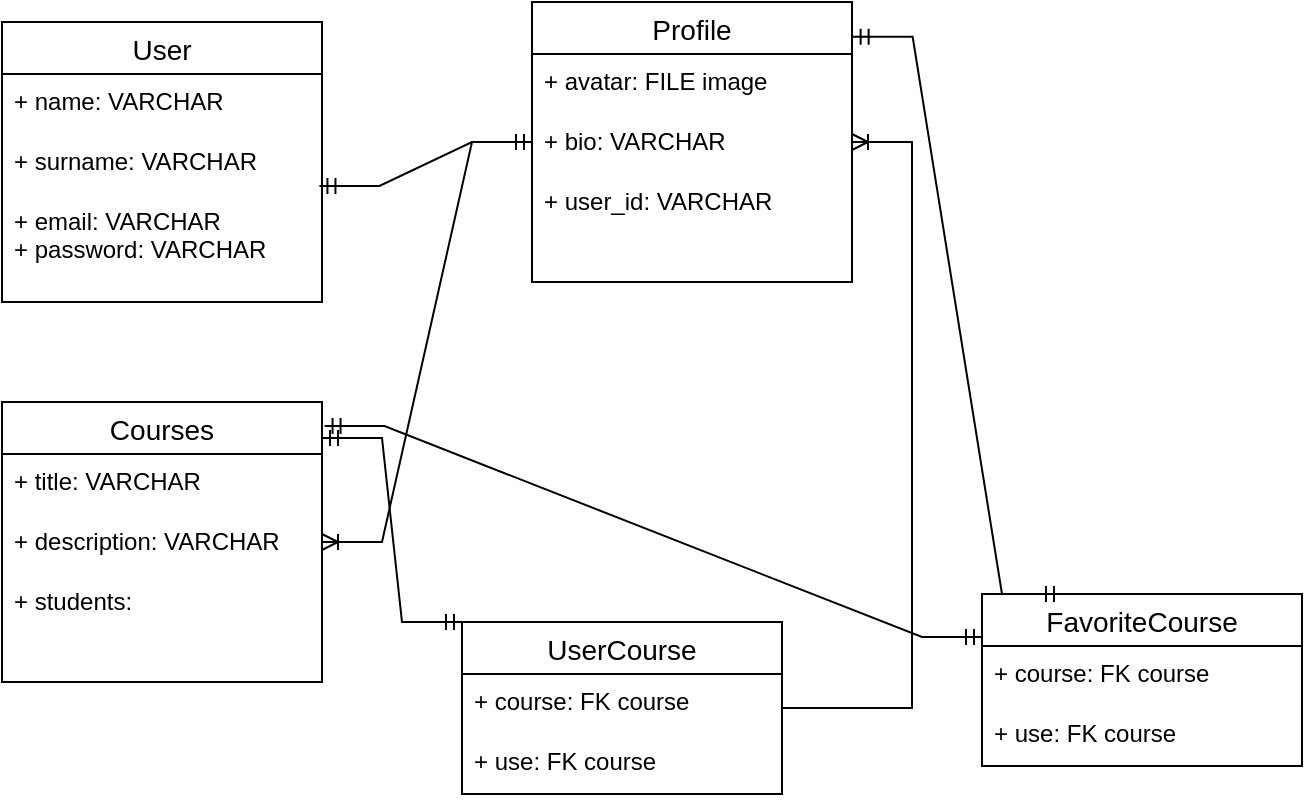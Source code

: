<mxfile version="21.1.6" type="github">
  <diagram id="R2lEEEUBdFMjLlhIrx00" name="Page-1">
    <mxGraphModel dx="794" dy="470" grid="1" gridSize="10" guides="1" tooltips="1" connect="1" arrows="1" fold="1" page="1" pageScale="1" pageWidth="850" pageHeight="1100" math="0" shadow="0" extFonts="Permanent Marker^https://fonts.googleapis.com/css?family=Permanent+Marker">
      <root>
        <mxCell id="0" />
        <mxCell id="1" parent="0" />
        <mxCell id="Ao-StkAQMF5jGCAsjlWh-3" value="User" style="swimlane;fontStyle=0;childLayout=stackLayout;horizontal=1;startSize=26;horizontalStack=0;resizeParent=1;resizeParentMax=0;resizeLast=0;collapsible=1;marginBottom=0;align=center;fontSize=14;" vertex="1" parent="1">
          <mxGeometry x="80" y="100" width="160" height="140" as="geometry" />
        </mxCell>
        <mxCell id="Ao-StkAQMF5jGCAsjlWh-4" value="+ name: VARCHAR" style="text;strokeColor=none;fillColor=none;spacingLeft=4;spacingRight=4;overflow=hidden;rotatable=0;points=[[0,0.5],[1,0.5]];portConstraint=eastwest;fontSize=12;whiteSpace=wrap;html=1;" vertex="1" parent="Ao-StkAQMF5jGCAsjlWh-3">
          <mxGeometry y="26" width="160" height="30" as="geometry" />
        </mxCell>
        <mxCell id="Ao-StkAQMF5jGCAsjlWh-5" value="+ surname: VARCHAR" style="text;strokeColor=none;fillColor=none;spacingLeft=4;spacingRight=4;overflow=hidden;rotatable=0;points=[[0,0.5],[1,0.5]];portConstraint=eastwest;fontSize=12;whiteSpace=wrap;html=1;" vertex="1" parent="Ao-StkAQMF5jGCAsjlWh-3">
          <mxGeometry y="56" width="160" height="30" as="geometry" />
        </mxCell>
        <mxCell id="Ao-StkAQMF5jGCAsjlWh-6" value="+ email: VARCHAR&lt;br&gt;+ password: VARCHAR" style="text;strokeColor=none;fillColor=none;spacingLeft=4;spacingRight=4;overflow=hidden;rotatable=0;points=[[0,0.5],[1,0.5]];portConstraint=eastwest;fontSize=12;whiteSpace=wrap;html=1;" vertex="1" parent="Ao-StkAQMF5jGCAsjlWh-3">
          <mxGeometry y="86" width="160" height="54" as="geometry" />
        </mxCell>
        <mxCell id="Ao-StkAQMF5jGCAsjlWh-7" value="Profile" style="swimlane;fontStyle=0;childLayout=stackLayout;horizontal=1;startSize=26;horizontalStack=0;resizeParent=1;resizeParentMax=0;resizeLast=0;collapsible=1;marginBottom=0;align=center;fontSize=14;" vertex="1" parent="1">
          <mxGeometry x="345" y="90" width="160" height="140" as="geometry" />
        </mxCell>
        <mxCell id="Ao-StkAQMF5jGCAsjlWh-8" value="+ avatar: FILE image" style="text;strokeColor=none;fillColor=none;spacingLeft=4;spacingRight=4;overflow=hidden;rotatable=0;points=[[0,0.5],[1,0.5]];portConstraint=eastwest;fontSize=12;whiteSpace=wrap;html=1;" vertex="1" parent="Ao-StkAQMF5jGCAsjlWh-7">
          <mxGeometry y="26" width="160" height="30" as="geometry" />
        </mxCell>
        <mxCell id="Ao-StkAQMF5jGCAsjlWh-9" value="+ bio: VARCHAR" style="text;strokeColor=none;fillColor=none;spacingLeft=4;spacingRight=4;overflow=hidden;rotatable=0;points=[[0,0.5],[1,0.5]];portConstraint=eastwest;fontSize=12;whiteSpace=wrap;html=1;" vertex="1" parent="Ao-StkAQMF5jGCAsjlWh-7">
          <mxGeometry y="56" width="160" height="30" as="geometry" />
        </mxCell>
        <mxCell id="Ao-StkAQMF5jGCAsjlWh-10" value="+ user_id: VARCHAR" style="text;strokeColor=none;fillColor=none;spacingLeft=4;spacingRight=4;overflow=hidden;rotatable=0;points=[[0,0.5],[1,0.5]];portConstraint=eastwest;fontSize=12;whiteSpace=wrap;html=1;" vertex="1" parent="Ao-StkAQMF5jGCAsjlWh-7">
          <mxGeometry y="86" width="160" height="54" as="geometry" />
        </mxCell>
        <mxCell id="Ao-StkAQMF5jGCAsjlWh-12" value="" style="edgeStyle=entityRelationEdgeStyle;fontSize=12;html=1;endArrow=ERmandOne;startArrow=ERmandOne;rounded=0;exitX=0.992;exitY=-0.074;exitDx=0;exitDy=0;exitPerimeter=0;" edge="1" parent="1" source="Ao-StkAQMF5jGCAsjlWh-6" target="Ao-StkAQMF5jGCAsjlWh-7">
          <mxGeometry width="100" height="100" relative="1" as="geometry">
            <mxPoint x="360" y="300" as="sourcePoint" />
            <mxPoint x="460" y="200" as="targetPoint" />
          </mxGeometry>
        </mxCell>
        <mxCell id="Ao-StkAQMF5jGCAsjlWh-13" value="Courses" style="swimlane;fontStyle=0;childLayout=stackLayout;horizontal=1;startSize=26;horizontalStack=0;resizeParent=1;resizeParentMax=0;resizeLast=0;collapsible=1;marginBottom=0;align=center;fontSize=14;" vertex="1" parent="1">
          <mxGeometry x="80" y="290" width="160" height="140" as="geometry" />
        </mxCell>
        <mxCell id="Ao-StkAQMF5jGCAsjlWh-14" value="+ title: VARCHAR&amp;nbsp;" style="text;strokeColor=none;fillColor=none;spacingLeft=4;spacingRight=4;overflow=hidden;rotatable=0;points=[[0,0.5],[1,0.5]];portConstraint=eastwest;fontSize=12;whiteSpace=wrap;html=1;" vertex="1" parent="Ao-StkAQMF5jGCAsjlWh-13">
          <mxGeometry y="26" width="160" height="30" as="geometry" />
        </mxCell>
        <mxCell id="Ao-StkAQMF5jGCAsjlWh-15" value="+ description: VARCHAR" style="text;strokeColor=none;fillColor=none;spacingLeft=4;spacingRight=4;overflow=hidden;rotatable=0;points=[[0,0.5],[1,0.5]];portConstraint=eastwest;fontSize=12;whiteSpace=wrap;html=1;" vertex="1" parent="Ao-StkAQMF5jGCAsjlWh-13">
          <mxGeometry y="56" width="160" height="30" as="geometry" />
        </mxCell>
        <mxCell id="Ao-StkAQMF5jGCAsjlWh-16" value="+ students:&amp;nbsp;" style="text;strokeColor=none;fillColor=none;spacingLeft=4;spacingRight=4;overflow=hidden;rotatable=0;points=[[0,0.5],[1,0.5]];portConstraint=eastwest;fontSize=12;whiteSpace=wrap;html=1;" vertex="1" parent="Ao-StkAQMF5jGCAsjlWh-13">
          <mxGeometry y="86" width="160" height="54" as="geometry" />
        </mxCell>
        <mxCell id="Ao-StkAQMF5jGCAsjlWh-17" value="" style="edgeStyle=entityRelationEdgeStyle;fontSize=12;html=1;endArrow=ERoneToMany;rounded=0;" edge="1" parent="1" source="Ao-StkAQMF5jGCAsjlWh-7" target="Ao-StkAQMF5jGCAsjlWh-13">
          <mxGeometry width="100" height="100" relative="1" as="geometry">
            <mxPoint x="360" y="300" as="sourcePoint" />
            <mxPoint x="320" y="370" as="targetPoint" />
          </mxGeometry>
        </mxCell>
        <mxCell id="Ao-StkAQMF5jGCAsjlWh-18" value="UserCourse" style="swimlane;fontStyle=0;childLayout=stackLayout;horizontal=1;startSize=26;horizontalStack=0;resizeParent=1;resizeParentMax=0;resizeLast=0;collapsible=1;marginBottom=0;align=center;fontSize=14;" vertex="1" parent="1">
          <mxGeometry x="310" y="400" width="160" height="86" as="geometry" />
        </mxCell>
        <mxCell id="Ao-StkAQMF5jGCAsjlWh-19" value="+ course: FK course" style="text;strokeColor=none;fillColor=none;spacingLeft=4;spacingRight=4;overflow=hidden;rotatable=0;points=[[0,0.5],[1,0.5]];portConstraint=eastwest;fontSize=12;whiteSpace=wrap;html=1;" vertex="1" parent="Ao-StkAQMF5jGCAsjlWh-18">
          <mxGeometry y="26" width="160" height="30" as="geometry" />
        </mxCell>
        <mxCell id="Ao-StkAQMF5jGCAsjlWh-20" value="+ use: FK course" style="text;strokeColor=none;fillColor=none;spacingLeft=4;spacingRight=4;overflow=hidden;rotatable=0;points=[[0,0.5],[1,0.5]];portConstraint=eastwest;fontSize=12;whiteSpace=wrap;html=1;" vertex="1" parent="Ao-StkAQMF5jGCAsjlWh-18">
          <mxGeometry y="56" width="160" height="30" as="geometry" />
        </mxCell>
        <mxCell id="Ao-StkAQMF5jGCAsjlWh-22" value="" style="edgeStyle=entityRelationEdgeStyle;fontSize=12;html=1;endArrow=ERoneToMany;rounded=0;" edge="1" parent="1" source="Ao-StkAQMF5jGCAsjlWh-18" target="Ao-StkAQMF5jGCAsjlWh-7">
          <mxGeometry width="100" height="100" relative="1" as="geometry">
            <mxPoint x="360" y="360" as="sourcePoint" />
            <mxPoint x="460" y="260" as="targetPoint" />
          </mxGeometry>
        </mxCell>
        <mxCell id="Ao-StkAQMF5jGCAsjlWh-23" value="" style="edgeStyle=entityRelationEdgeStyle;fontSize=12;html=1;endArrow=ERmandOne;startArrow=ERmandOne;rounded=0;exitX=1;exitY=0.129;exitDx=0;exitDy=0;exitPerimeter=0;entryX=0;entryY=0;entryDx=0;entryDy=0;" edge="1" parent="1" source="Ao-StkAQMF5jGCAsjlWh-13" target="Ao-StkAQMF5jGCAsjlWh-18">
          <mxGeometry width="100" height="100" relative="1" as="geometry">
            <mxPoint x="360" y="360" as="sourcePoint" />
            <mxPoint x="460" y="260" as="targetPoint" />
          </mxGeometry>
        </mxCell>
        <mxCell id="Ao-StkAQMF5jGCAsjlWh-24" value="FavoriteCourse" style="swimlane;fontStyle=0;childLayout=stackLayout;horizontal=1;startSize=26;horizontalStack=0;resizeParent=1;resizeParentMax=0;resizeLast=0;collapsible=1;marginBottom=0;align=center;fontSize=14;" vertex="1" parent="1">
          <mxGeometry x="570" y="386" width="160" height="86" as="geometry" />
        </mxCell>
        <mxCell id="Ao-StkAQMF5jGCAsjlWh-25" value="+ course: FK course" style="text;strokeColor=none;fillColor=none;spacingLeft=4;spacingRight=4;overflow=hidden;rotatable=0;points=[[0,0.5],[1,0.5]];portConstraint=eastwest;fontSize=12;whiteSpace=wrap;html=1;" vertex="1" parent="Ao-StkAQMF5jGCAsjlWh-24">
          <mxGeometry y="26" width="160" height="30" as="geometry" />
        </mxCell>
        <mxCell id="Ao-StkAQMF5jGCAsjlWh-26" value="+ use: FK course" style="text;strokeColor=none;fillColor=none;spacingLeft=4;spacingRight=4;overflow=hidden;rotatable=0;points=[[0,0.5],[1,0.5]];portConstraint=eastwest;fontSize=12;whiteSpace=wrap;html=1;" vertex="1" parent="Ao-StkAQMF5jGCAsjlWh-24">
          <mxGeometry y="56" width="160" height="30" as="geometry" />
        </mxCell>
        <mxCell id="Ao-StkAQMF5jGCAsjlWh-27" value="" style="edgeStyle=entityRelationEdgeStyle;fontSize=12;html=1;endArrow=ERmandOne;startArrow=ERmandOne;rounded=0;entryX=1.002;entryY=0.124;entryDx=0;entryDy=0;entryPerimeter=0;exitX=0.25;exitY=0;exitDx=0;exitDy=0;" edge="1" parent="1" source="Ao-StkAQMF5jGCAsjlWh-24" target="Ao-StkAQMF5jGCAsjlWh-7">
          <mxGeometry width="100" height="100" relative="1" as="geometry">
            <mxPoint x="360" y="360" as="sourcePoint" />
            <mxPoint x="460" y="260" as="targetPoint" />
          </mxGeometry>
        </mxCell>
        <mxCell id="Ao-StkAQMF5jGCAsjlWh-28" value="" style="edgeStyle=entityRelationEdgeStyle;fontSize=12;html=1;endArrow=ERmandOne;startArrow=ERmandOne;rounded=0;exitX=1.008;exitY=0.086;exitDx=0;exitDy=0;exitPerimeter=0;entryX=0;entryY=0.25;entryDx=0;entryDy=0;" edge="1" parent="1" source="Ao-StkAQMF5jGCAsjlWh-13" target="Ao-StkAQMF5jGCAsjlWh-24">
          <mxGeometry width="100" height="100" relative="1" as="geometry">
            <mxPoint x="360" y="360" as="sourcePoint" />
            <mxPoint x="460" y="260" as="targetPoint" />
          </mxGeometry>
        </mxCell>
      </root>
    </mxGraphModel>
  </diagram>
</mxfile>
